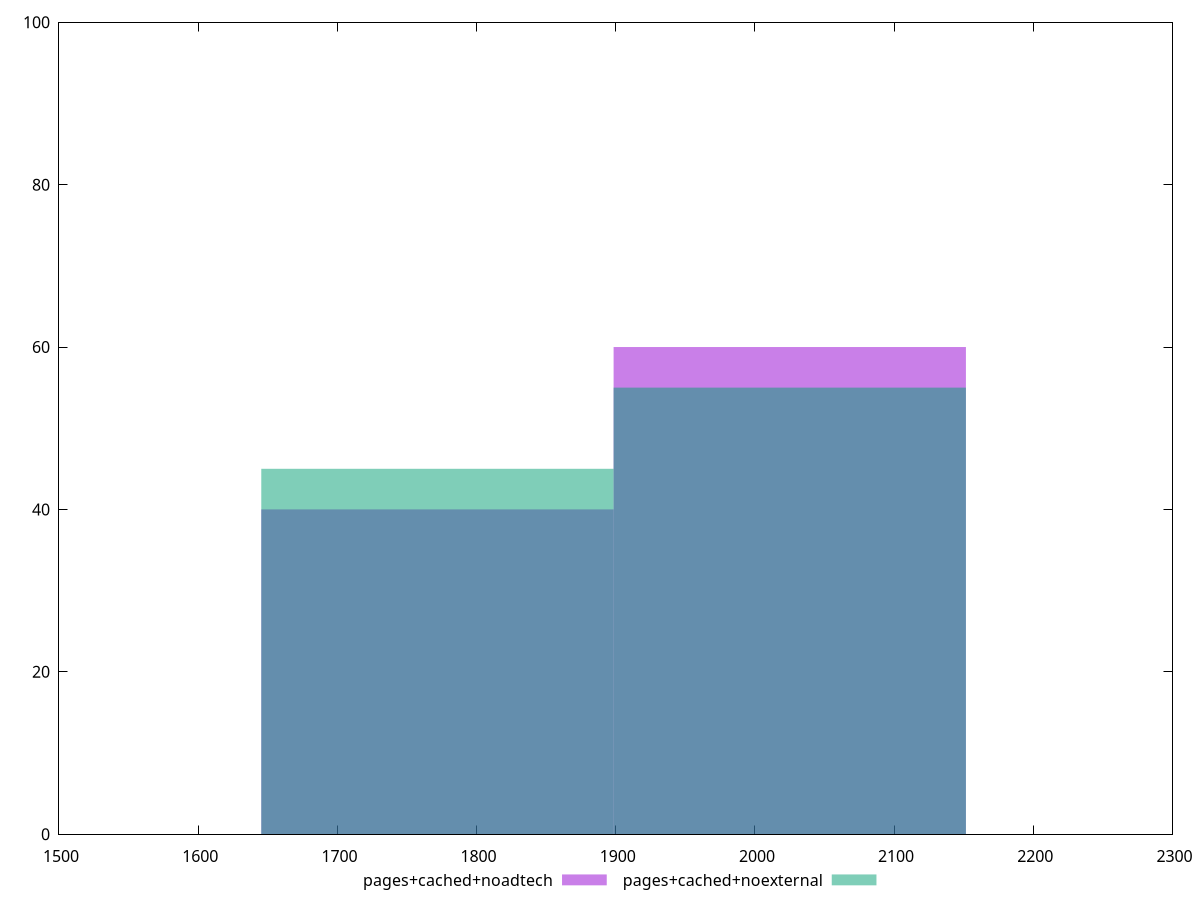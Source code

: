 reset
set terminal svg size 640, 500 enhanced background rgb 'white'
set output "reprap/first-cpu-idle/comparison/histogram/4_vs_5.svg"

$pagesCachedNoadtech <<EOF
2025.0188642695787 60
1771.8915062358813 40
EOF

$pagesCachedNoexternal <<EOF
1771.8915062358813 45
2025.0188642695787 55
EOF

set key outside below
set boxwidth 253.12735803369733
set yrange [0:100]
set style fill transparent solid 0.5 noborder

plot \
  $pagesCachedNoadtech title "pages+cached+noadtech" with boxes, \
  $pagesCachedNoexternal title "pages+cached+noexternal" with boxes, \


reset